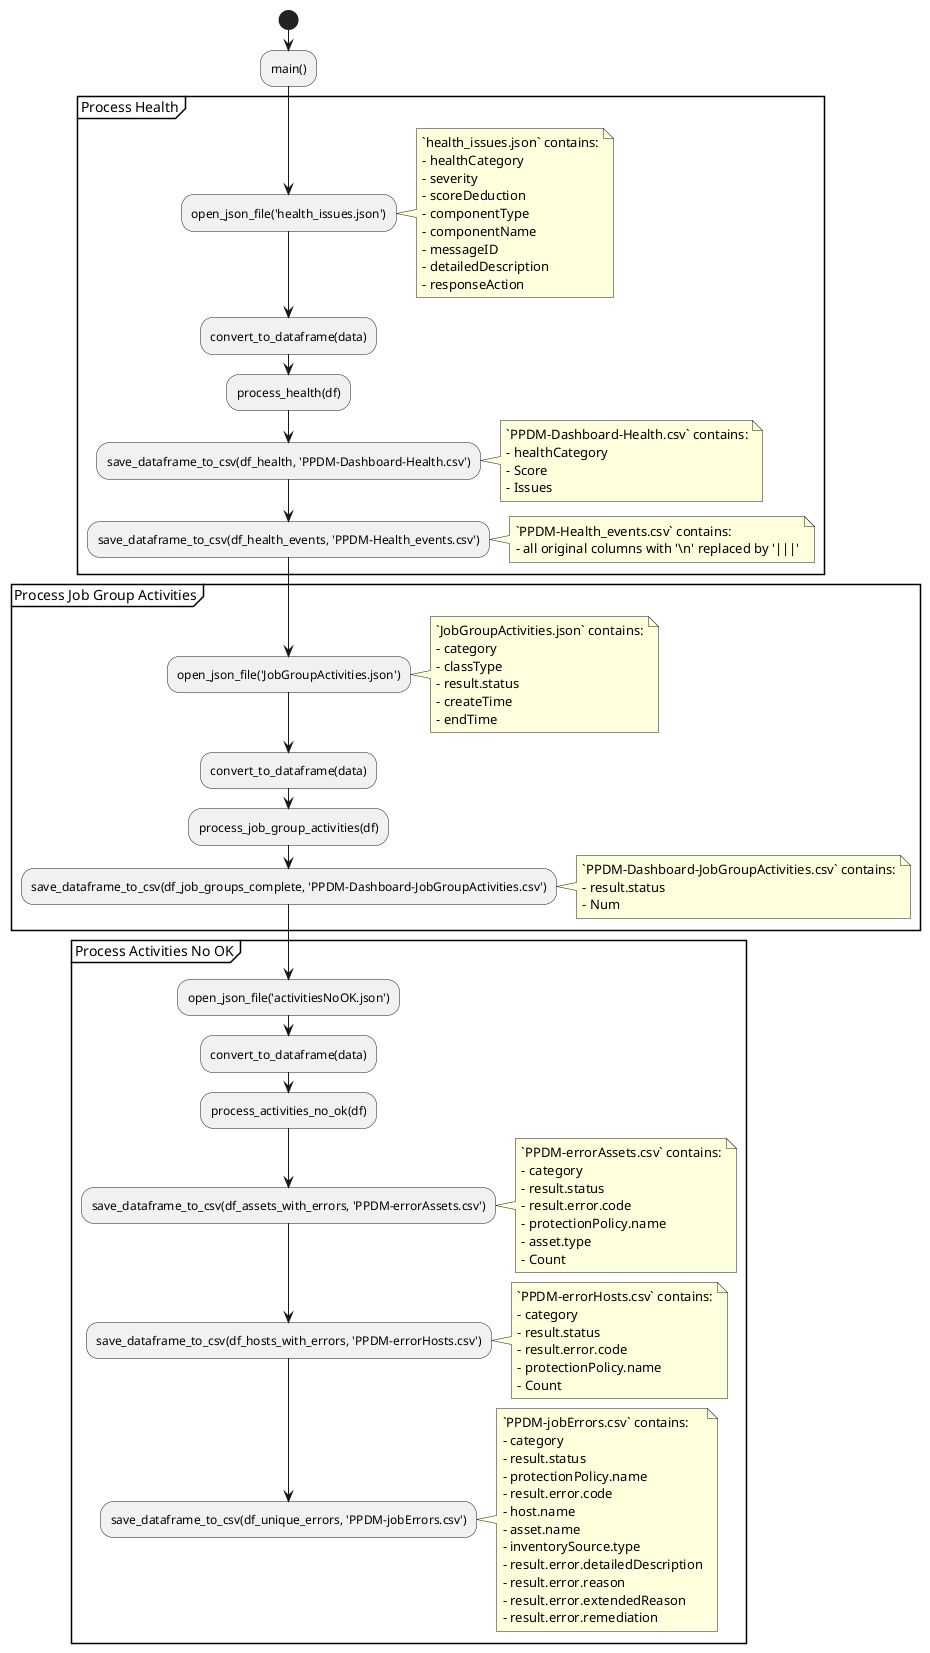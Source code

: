 #diagrama UML en formato .puml

@startuml

start

:main();

partition "Process Health" {
    :open_json_file('health_issues.json');
    note right: `health_issues.json` contains:\n- healthCategory\n- severity\n- scoreDeduction\n- componentType\n- componentName\n- messageID\n- detailedDescription\n- responseAction
    :convert_to_dataframe(data);
    :process_health(df);

    :save_dataframe_to_csv(df_health, 'PPDM-Dashboard-Health.csv');
    note right: `PPDM-Dashboard-Health.csv` contains:\n- healthCategory\n- Score\n- Issues

    :save_dataframe_to_csv(df_health_events, 'PPDM-Health_events.csv');
    note right: `PPDM-Health_events.csv` contains:\n- all original columns with '\\n' replaced by '|||'
}

partition "Process Job Group Activities" {
    :open_json_file('JobGroupActivities.json');
    note right: `JobGroupActivities.json` contains:\n- category\n- classType\n- result.status\n- createTime\n- endTime
    :convert_to_dataframe(data);
    :process_job_group_activities(df);

    :save_dataframe_to_csv(df_job_groups_complete, 'PPDM-Dashboard-JobGroupActivities.csv');
    note right: `PPDM-Dashboard-JobGroupActivities.csv` contains:\n- result.status\n- Num
}

partition "Process Activities No OK" {
    :open_json_file('activitiesNoOK.json');
    :convert_to_dataframe(data);
    :process_activities_no_ok(df);

    :save_dataframe_to_csv(df_assets_with_errors, 'PPDM-errorAssets.csv');
    note right: `PPDM-errorAssets.csv` contains:\n- category\n- result.status\n- result.error.code\n- protectionPolicy.name\n- asset.type\n- Count

    :save_dataframe_to_csv(df_hosts_with_errors, 'PPDM-errorHosts.csv');
    note right: `PPDM-errorHosts.csv` contains:\n- category\n- result.status\n- result.error.code\n- protectionPolicy.name\n- Count

    :save_dataframe_to_csv(df_unique_errors, 'PPDM-jobErrors.csv');
    note right: `PPDM-jobErrors.csv` contains:\n- category\n- result.status\n- protectionPolicy.name\n- result.error.code\n- host.name\n- asset.name\n- inventorySource.type\n- result.error.detailedDescription\n- result.error.reason\n- result.error.extendedReason\n- result.error.remediation
}

@enduml
